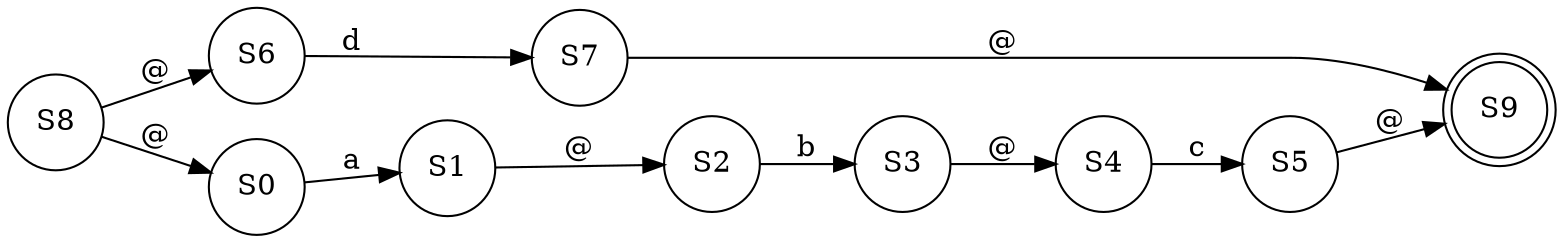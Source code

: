 // NFA graph
digraph {
	graph [rankdir=LR]
	S6 [label=S6 shape=circle]
	S6 -> S7 [label=d]
	S7 [label=S7 shape=circle]
	S7 -> S9 [label="@"]
	S0 [label=S0 shape=circle]
	S0 -> S1 [label=a]
	S1 [label=S1 shape=circle]
	S1 -> S2 [label="@"]
	S2 [label=S2 shape=circle]
	S2 -> S3 [label=b]
	S3 [label=S3 shape=circle]
	S3 -> S4 [label="@"]
	S4 [label=S4 shape=circle]
	S4 -> S5 [label=c]
	S5 [label=S5 shape=circle]
	S5 -> S9 [label="@"]
	S8 [label=S8 shape=circle]
	S8 -> S6 [label="@"]
	S8 -> S0 [label="@"]
	S9 [label=S9 shape=doublecircle]
}
